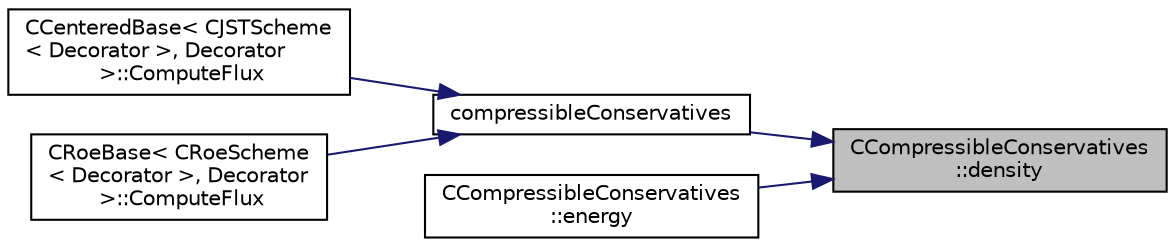 digraph "CCompressibleConservatives::density"
{
 // LATEX_PDF_SIZE
  edge [fontname="Helvetica",fontsize="10",labelfontname="Helvetica",labelfontsize="10"];
  node [fontname="Helvetica",fontsize="10",shape=record];
  rankdir="RL";
  Node1 [label="CCompressibleConservatives\l::density",height=0.2,width=0.4,color="black", fillcolor="grey75", style="filled", fontcolor="black",tooltip=" "];
  Node1 -> Node2 [dir="back",color="midnightblue",fontsize="10",style="solid",fontname="Helvetica"];
  Node2 [label="compressibleConservatives",height=0.2,width=0.4,color="black", fillcolor="white", style="filled",URL="$variables_8hpp.html#ad0f683ee2456d4c1365af8df849dcb80",tooltip="Primitive to conservative conversion."];
  Node2 -> Node3 [dir="back",color="midnightblue",fontsize="10",style="solid",fontname="Helvetica"];
  Node3 [label="CCenteredBase\< CJSTScheme\l\< Decorator \>, Decorator\l \>::ComputeFlux",height=0.2,width=0.4,color="black", fillcolor="white", style="filled",URL="$classCCenteredBase.html#ac9b1510a81f92bcdc4c319b415d1ea82",tooltip="Implementation of the base centered flux."];
  Node2 -> Node4 [dir="back",color="midnightblue",fontsize="10",style="solid",fontname="Helvetica"];
  Node4 [label="CRoeBase\< CRoeScheme\l\< Decorator \>, Decorator\l \>::ComputeFlux",height=0.2,width=0.4,color="black", fillcolor="white", style="filled",URL="$classCRoeBase.html#a66014e97b96e951548712bc65bb2857e",tooltip="Implementation of the base Roe flux."];
  Node1 -> Node5 [dir="back",color="midnightblue",fontsize="10",style="solid",fontname="Helvetica"];
  Node5 [label="CCompressibleConservatives\l::energy",height=0.2,width=0.4,color="black", fillcolor="white", style="filled",URL="$structCCompressibleConservatives.html#a62442be021114b391d6911da59bc33a9",tooltip=" "];
}
